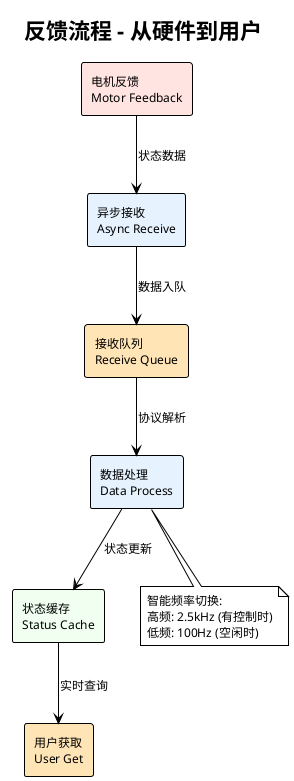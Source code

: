 @startuml Feedback_Flow
!theme plain
title 反馈流程 - 从硬件到用户

skinparam backgroundColor #FFFFFF
skinparam defaultFontSize 12
skinparam direction left to right

rectangle "电机反馈\nMotor Feedback" as Motor #FFE4E1
rectangle "异步接收\nAsync Receive" as Receive #E6F3FF
rectangle "接收队列\nReceive Queue" as Queue #FFE4B5
rectangle "数据处理\nData Process" as Process #E6F3FF
rectangle "状态缓存\nStatus Cache" as Cache #F0FFF0
rectangle "用户获取\nUser Get" as User #FFE4B5

Motor --> Receive : 状态数据
Receive --> Queue : 数据入队
Queue --> Process : 协议解析
Process --> Cache : 状态更新
Cache --> User : 实时查询

note bottom of Process
智能频率切换:
高频: 2.5kHz (有控制时)
低频: 100Hz (空闲时)
end note

@enduml